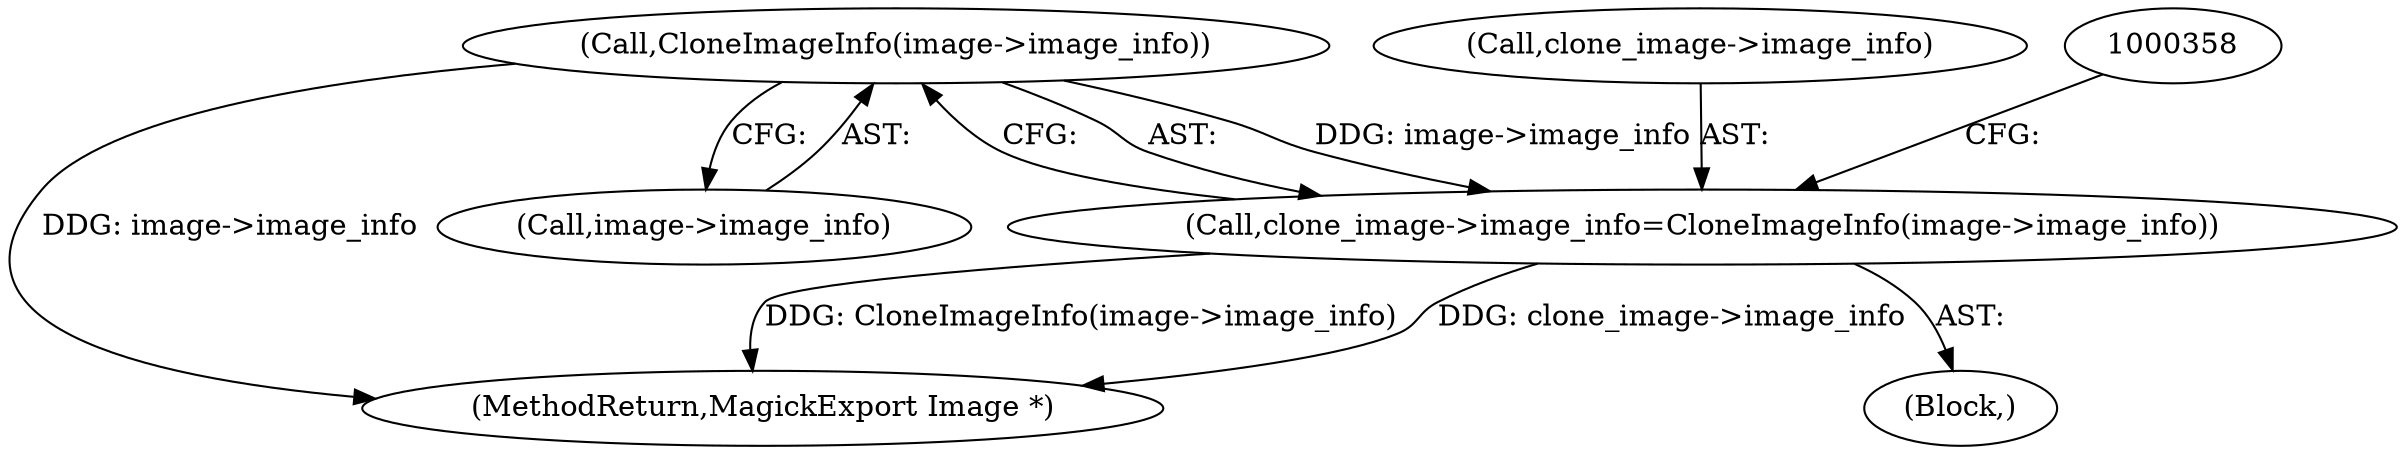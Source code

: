 digraph "0_ImageMagick_aecd0ada163a4d6c769cec178955d5f3e9316f2f_0@pointer" {
"1000353" [label="(Call,CloneImageInfo(image->image_info))"];
"1000349" [label="(Call,clone_image->image_info=CloneImageInfo(image->image_info))"];
"1000108" [label="(Block,)"];
"1000350" [label="(Call,clone_image->image_info)"];
"1000763" [label="(MethodReturn,MagickExport Image *)"];
"1000354" [label="(Call,image->image_info)"];
"1000353" [label="(Call,CloneImageInfo(image->image_info))"];
"1000349" [label="(Call,clone_image->image_info=CloneImageInfo(image->image_info))"];
"1000353" -> "1000349"  [label="AST: "];
"1000353" -> "1000354"  [label="CFG: "];
"1000354" -> "1000353"  [label="AST: "];
"1000349" -> "1000353"  [label="CFG: "];
"1000353" -> "1000763"  [label="DDG: image->image_info"];
"1000353" -> "1000349"  [label="DDG: image->image_info"];
"1000349" -> "1000108"  [label="AST: "];
"1000350" -> "1000349"  [label="AST: "];
"1000358" -> "1000349"  [label="CFG: "];
"1000349" -> "1000763"  [label="DDG: CloneImageInfo(image->image_info)"];
"1000349" -> "1000763"  [label="DDG: clone_image->image_info"];
}
